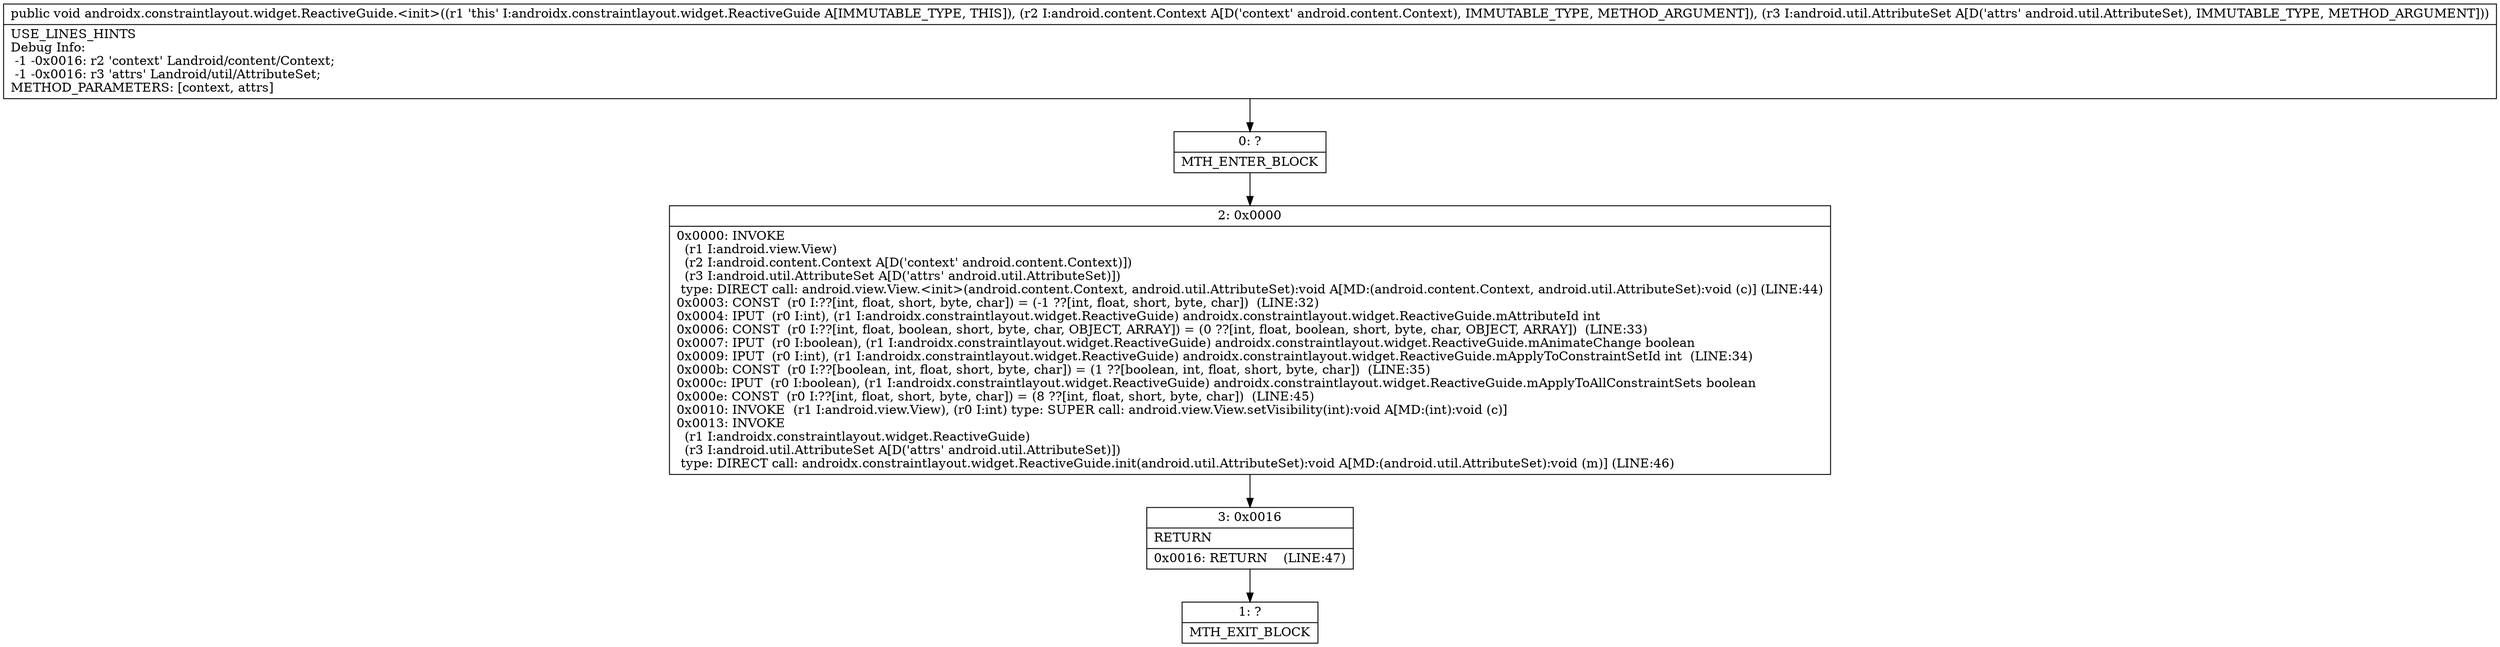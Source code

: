 digraph "CFG forandroidx.constraintlayout.widget.ReactiveGuide.\<init\>(Landroid\/content\/Context;Landroid\/util\/AttributeSet;)V" {
Node_0 [shape=record,label="{0\:\ ?|MTH_ENTER_BLOCK\l}"];
Node_2 [shape=record,label="{2\:\ 0x0000|0x0000: INVOKE  \l  (r1 I:android.view.View)\l  (r2 I:android.content.Context A[D('context' android.content.Context)])\l  (r3 I:android.util.AttributeSet A[D('attrs' android.util.AttributeSet)])\l type: DIRECT call: android.view.View.\<init\>(android.content.Context, android.util.AttributeSet):void A[MD:(android.content.Context, android.util.AttributeSet):void (c)] (LINE:44)\l0x0003: CONST  (r0 I:??[int, float, short, byte, char]) = (\-1 ??[int, float, short, byte, char])  (LINE:32)\l0x0004: IPUT  (r0 I:int), (r1 I:androidx.constraintlayout.widget.ReactiveGuide) androidx.constraintlayout.widget.ReactiveGuide.mAttributeId int \l0x0006: CONST  (r0 I:??[int, float, boolean, short, byte, char, OBJECT, ARRAY]) = (0 ??[int, float, boolean, short, byte, char, OBJECT, ARRAY])  (LINE:33)\l0x0007: IPUT  (r0 I:boolean), (r1 I:androidx.constraintlayout.widget.ReactiveGuide) androidx.constraintlayout.widget.ReactiveGuide.mAnimateChange boolean \l0x0009: IPUT  (r0 I:int), (r1 I:androidx.constraintlayout.widget.ReactiveGuide) androidx.constraintlayout.widget.ReactiveGuide.mApplyToConstraintSetId int  (LINE:34)\l0x000b: CONST  (r0 I:??[boolean, int, float, short, byte, char]) = (1 ??[boolean, int, float, short, byte, char])  (LINE:35)\l0x000c: IPUT  (r0 I:boolean), (r1 I:androidx.constraintlayout.widget.ReactiveGuide) androidx.constraintlayout.widget.ReactiveGuide.mApplyToAllConstraintSets boolean \l0x000e: CONST  (r0 I:??[int, float, short, byte, char]) = (8 ??[int, float, short, byte, char])  (LINE:45)\l0x0010: INVOKE  (r1 I:android.view.View), (r0 I:int) type: SUPER call: android.view.View.setVisibility(int):void A[MD:(int):void (c)]\l0x0013: INVOKE  \l  (r1 I:androidx.constraintlayout.widget.ReactiveGuide)\l  (r3 I:android.util.AttributeSet A[D('attrs' android.util.AttributeSet)])\l type: DIRECT call: androidx.constraintlayout.widget.ReactiveGuide.init(android.util.AttributeSet):void A[MD:(android.util.AttributeSet):void (m)] (LINE:46)\l}"];
Node_3 [shape=record,label="{3\:\ 0x0016|RETURN\l|0x0016: RETURN    (LINE:47)\l}"];
Node_1 [shape=record,label="{1\:\ ?|MTH_EXIT_BLOCK\l}"];
MethodNode[shape=record,label="{public void androidx.constraintlayout.widget.ReactiveGuide.\<init\>((r1 'this' I:androidx.constraintlayout.widget.ReactiveGuide A[IMMUTABLE_TYPE, THIS]), (r2 I:android.content.Context A[D('context' android.content.Context), IMMUTABLE_TYPE, METHOD_ARGUMENT]), (r3 I:android.util.AttributeSet A[D('attrs' android.util.AttributeSet), IMMUTABLE_TYPE, METHOD_ARGUMENT]))  | USE_LINES_HINTS\lDebug Info:\l  \-1 \-0x0016: r2 'context' Landroid\/content\/Context;\l  \-1 \-0x0016: r3 'attrs' Landroid\/util\/AttributeSet;\lMETHOD_PARAMETERS: [context, attrs]\l}"];
MethodNode -> Node_0;Node_0 -> Node_2;
Node_2 -> Node_3;
Node_3 -> Node_1;
}

